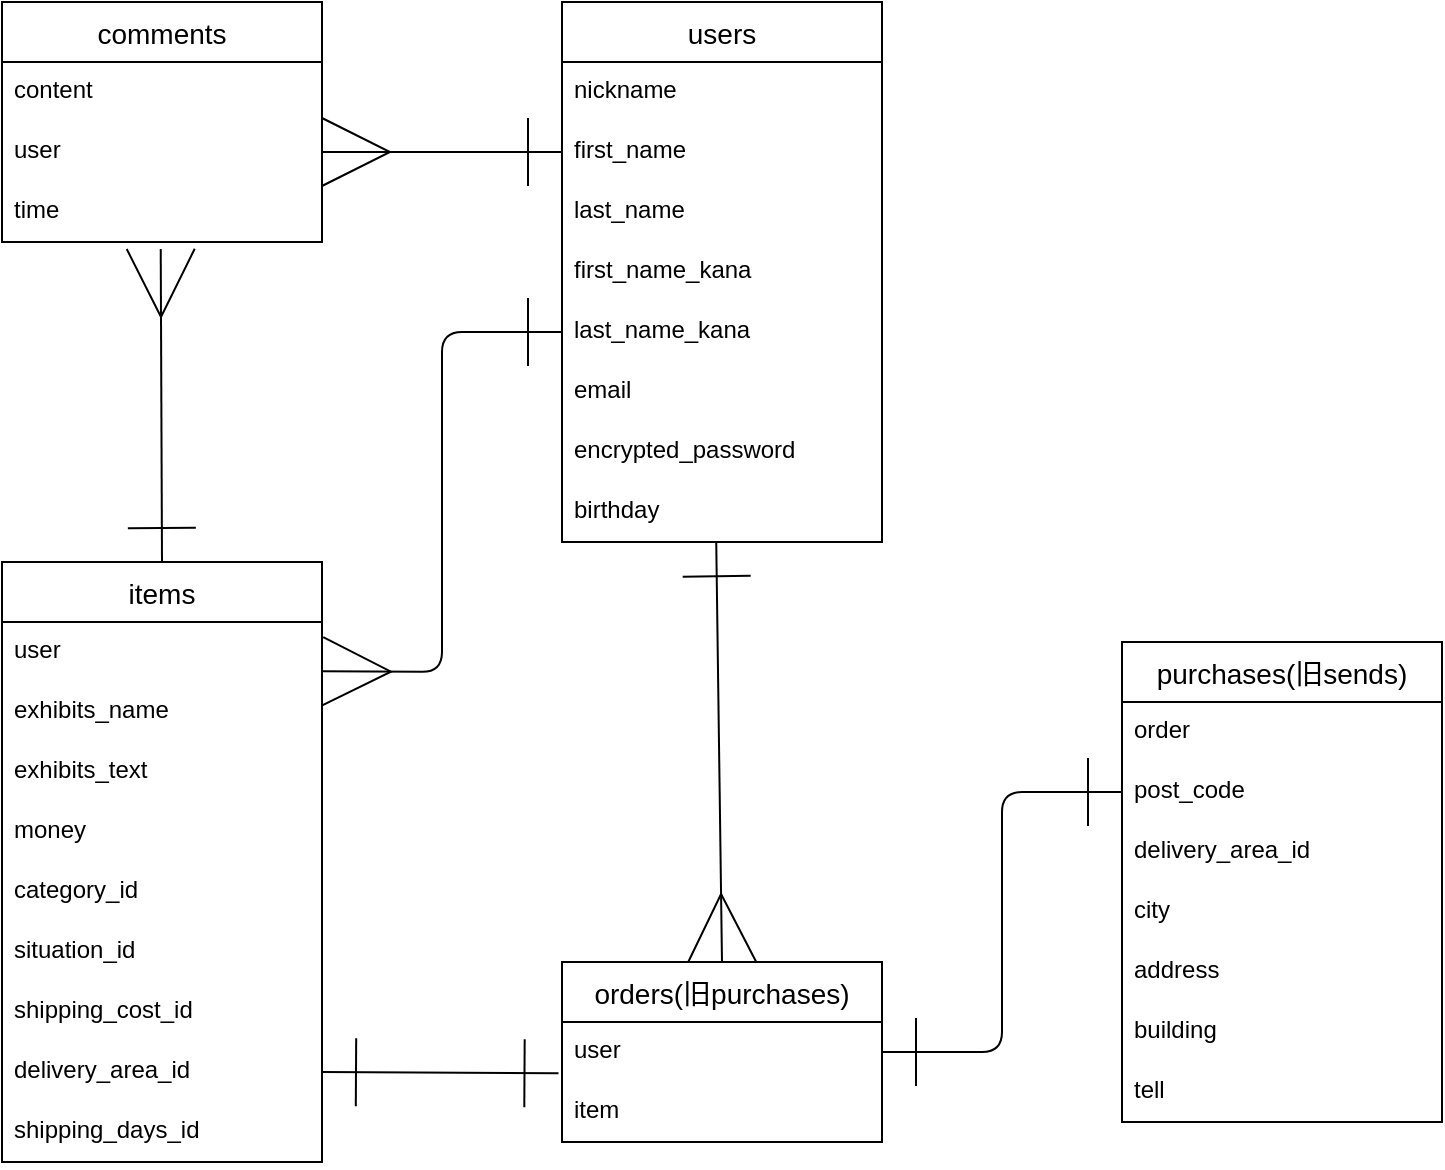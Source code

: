 <mxfile>
    <diagram id="Xv1QW5LkKN3sKNip6Yky" name="ページ1">
        <mxGraphModel dx="728" dy="680" grid="1" gridSize="10" guides="1" tooltips="1" connect="1" arrows="1" fold="1" page="1" pageScale="1" pageWidth="827" pageHeight="1169" math="0" shadow="0">
            <root>
                <mxCell id="0"/>
                <mxCell id="1" parent="0"/>
                <mxCell id="FqSdq_unXOm1gZpQBiZs-73" style="edgeStyle=none;html=1;exitX=0.5;exitY=0;exitDx=0;exitDy=0;entryX=0.496;entryY=1.115;entryDx=0;entryDy=0;entryPerimeter=0;fontSize=14;startArrow=ERone;startFill=0;endArrow=ERmany;endFill=0;startSize=32;endSize=32;strokeWidth=1;" parent="1" source="15" target="26" edge="1">
                    <mxGeometry relative="1" as="geometry"/>
                </mxCell>
                <mxCell id="15" value="items" style="swimlane;fontStyle=0;childLayout=stackLayout;horizontal=1;startSize=30;horizontalStack=0;resizeParent=1;resizeParentMax=0;resizeLast=0;collapsible=1;marginBottom=0;align=center;fontSize=14;" parent="1" vertex="1">
                    <mxGeometry x="80" y="400" width="160" height="300" as="geometry"/>
                </mxCell>
                <mxCell id="16" value="user" style="text;strokeColor=none;fillColor=none;spacingLeft=4;spacingRight=4;overflow=hidden;rotatable=0;points=[[0,0.5],[1,0.5]];portConstraint=eastwest;fontSize=12;" parent="15" vertex="1">
                    <mxGeometry y="30" width="160" height="30" as="geometry"/>
                </mxCell>
                <mxCell id="17" value="exhibits_name" style="text;strokeColor=none;fillColor=none;spacingLeft=4;spacingRight=4;overflow=hidden;rotatable=0;points=[[0,0.5],[1,0.5]];portConstraint=eastwest;fontSize=12;" parent="15" vertex="1">
                    <mxGeometry y="60" width="160" height="30" as="geometry"/>
                </mxCell>
                <mxCell id="18" value="exhibits_text" style="text;strokeColor=none;fillColor=none;spacingLeft=4;spacingRight=4;overflow=hidden;rotatable=0;points=[[0,0.5],[1,0.5]];portConstraint=eastwest;fontSize=12;" parent="15" vertex="1">
                    <mxGeometry y="90" width="160" height="30" as="geometry"/>
                </mxCell>
                <mxCell id="40" value="money" style="text;strokeColor=none;fillColor=none;spacingLeft=4;spacingRight=4;overflow=hidden;rotatable=0;points=[[0,0.5],[1,0.5]];portConstraint=eastwest;fontSize=12;" parent="15" vertex="1">
                    <mxGeometry y="120" width="160" height="30" as="geometry"/>
                </mxCell>
                <mxCell id="FqSdq_unXOm1gZpQBiZs-56" value="category_id" style="text;strokeColor=none;fillColor=none;spacingLeft=4;spacingRight=4;overflow=hidden;rotatable=0;points=[[0,0.5],[1,0.5]];portConstraint=eastwest;fontSize=12;" parent="15" vertex="1">
                    <mxGeometry y="150" width="160" height="30" as="geometry"/>
                </mxCell>
                <mxCell id="FqSdq_unXOm1gZpQBiZs-57" value="situation_id" style="text;strokeColor=none;fillColor=none;spacingLeft=4;spacingRight=4;overflow=hidden;rotatable=0;points=[[0,0.5],[1,0.5]];portConstraint=eastwest;fontSize=12;" parent="15" vertex="1">
                    <mxGeometry y="180" width="160" height="30" as="geometry"/>
                </mxCell>
                <mxCell id="FqSdq_unXOm1gZpQBiZs-58" value="shipping_cost_id" style="text;strokeColor=none;fillColor=none;spacingLeft=4;spacingRight=4;overflow=hidden;rotatable=0;points=[[0,0.5],[1,0.5]];portConstraint=eastwest;fontSize=12;" parent="15" vertex="1">
                    <mxGeometry y="210" width="160" height="30" as="geometry"/>
                </mxCell>
                <mxCell id="FqSdq_unXOm1gZpQBiZs-59" value="delivery_area_id" style="text;strokeColor=none;fillColor=none;spacingLeft=4;spacingRight=4;overflow=hidden;rotatable=0;points=[[0,0.5],[1,0.5]];portConstraint=eastwest;fontSize=12;" parent="15" vertex="1">
                    <mxGeometry y="240" width="160" height="30" as="geometry"/>
                </mxCell>
                <mxCell id="FqSdq_unXOm1gZpQBiZs-61" value="shipping_days_id" style="text;strokeColor=none;fillColor=none;spacingLeft=4;spacingRight=4;overflow=hidden;rotatable=0;points=[[0,0.5],[1,0.5]];portConstraint=eastwest;fontSize=12;" parent="15" vertex="1">
                    <mxGeometry y="270" width="160" height="30" as="geometry"/>
                </mxCell>
                <mxCell id="19" value="users" style="swimlane;fontStyle=0;childLayout=stackLayout;horizontal=1;startSize=30;horizontalStack=0;resizeParent=1;resizeParentMax=0;resizeLast=0;collapsible=1;marginBottom=0;align=center;fontSize=14;" parent="1" vertex="1">
                    <mxGeometry x="360" y="120" width="160" height="270" as="geometry">
                        <mxRectangle x="280" y="40" width="70" height="30" as="alternateBounds"/>
                    </mxGeometry>
                </mxCell>
                <mxCell id="34" value="nickname" style="text;strokeColor=none;fillColor=none;spacingLeft=4;spacingRight=4;overflow=hidden;rotatable=0;points=[[0,0.5],[1,0.5]];portConstraint=eastwest;fontSize=12;verticalAlign=top;" parent="19" vertex="1">
                    <mxGeometry y="30" width="160" height="30" as="geometry"/>
                </mxCell>
                <mxCell id="36" value="first_name" style="text;strokeColor=none;fillColor=none;spacingLeft=4;spacingRight=4;overflow=hidden;rotatable=0;points=[[0,0.5],[1,0.5]];portConstraint=eastwest;fontSize=12;verticalAlign=top;" parent="19" vertex="1">
                    <mxGeometry y="60" width="160" height="30" as="geometry"/>
                </mxCell>
                <mxCell id="37" value="last_name" style="text;strokeColor=none;fillColor=none;spacingLeft=4;spacingRight=4;overflow=hidden;rotatable=0;points=[[0,0.5],[1,0.5]];portConstraint=eastwest;fontSize=12;verticalAlign=top;" parent="19" vertex="1">
                    <mxGeometry y="90" width="160" height="30" as="geometry"/>
                </mxCell>
                <mxCell id="FqSdq_unXOm1gZpQBiZs-81" value="first_name_kana" style="text;strokeColor=none;fillColor=none;spacingLeft=4;spacingRight=4;overflow=hidden;rotatable=0;points=[[0,0.5],[1,0.5]];portConstraint=eastwest;fontSize=12;verticalAlign=top;" parent="19" vertex="1">
                    <mxGeometry y="120" width="160" height="30" as="geometry"/>
                </mxCell>
                <mxCell id="FqSdq_unXOm1gZpQBiZs-80" value="last_name_kana" style="text;strokeColor=none;fillColor=none;spacingLeft=4;spacingRight=4;overflow=hidden;rotatable=0;points=[[0,0.5],[1,0.5]];portConstraint=eastwest;fontSize=12;verticalAlign=top;" parent="19" vertex="1">
                    <mxGeometry y="150" width="160" height="30" as="geometry"/>
                </mxCell>
                <mxCell id="21" value="email" style="text;strokeColor=none;fillColor=none;spacingLeft=4;spacingRight=4;overflow=hidden;rotatable=0;points=[[0,0.5],[1,0.5]];portConstraint=eastwest;fontSize=12;verticalAlign=top;" parent="19" vertex="1">
                    <mxGeometry y="180" width="160" height="30" as="geometry"/>
                </mxCell>
                <mxCell id="22" value="encrypted_password" style="text;strokeColor=none;fillColor=none;spacingLeft=4;spacingRight=4;overflow=hidden;rotatable=0;points=[[0,0.5],[1,0.5]];portConstraint=eastwest;fontSize=12;" parent="19" vertex="1">
                    <mxGeometry y="210" width="160" height="30" as="geometry"/>
                </mxCell>
                <mxCell id="38" value="birthday" style="text;strokeColor=none;fillColor=none;spacingLeft=4;spacingRight=4;overflow=hidden;rotatable=0;points=[[0,0.5],[1,0.5]];portConstraint=eastwest;fontSize=12;verticalAlign=top;" parent="19" vertex="1">
                    <mxGeometry y="240" width="160" height="30" as="geometry"/>
                </mxCell>
                <mxCell id="23" value="comments" style="swimlane;fontStyle=0;childLayout=stackLayout;horizontal=1;startSize=30;horizontalStack=0;resizeParent=1;resizeParentMax=0;resizeLast=0;collapsible=1;marginBottom=0;align=center;fontSize=14;" parent="1" vertex="1">
                    <mxGeometry x="80" y="120" width="160" height="120" as="geometry"/>
                </mxCell>
                <mxCell id="24" value="content" style="text;strokeColor=none;fillColor=none;spacingLeft=4;spacingRight=4;overflow=hidden;rotatable=0;points=[[0,0.5],[1,0.5]];portConstraint=eastwest;fontSize=12;" parent="23" vertex="1">
                    <mxGeometry y="30" width="160" height="30" as="geometry"/>
                </mxCell>
                <mxCell id="25" value="user" style="text;strokeColor=none;fillColor=none;spacingLeft=4;spacingRight=4;overflow=hidden;rotatable=0;points=[[0,0.5],[1,0.5]];portConstraint=eastwest;fontSize=12;" parent="23" vertex="1">
                    <mxGeometry y="60" width="160" height="30" as="geometry"/>
                </mxCell>
                <mxCell id="26" value="time" style="text;strokeColor=none;fillColor=none;spacingLeft=4;spacingRight=4;overflow=hidden;rotatable=0;points=[[0,0.5],[1,0.5]];portConstraint=eastwest;fontSize=12;" parent="23" vertex="1">
                    <mxGeometry y="90" width="160" height="30" as="geometry"/>
                </mxCell>
                <mxCell id="49" value="orders(旧purchases)" style="swimlane;fontStyle=0;childLayout=stackLayout;horizontal=1;startSize=30;horizontalStack=0;resizeParent=1;resizeParentMax=0;resizeLast=0;collapsible=1;marginBottom=0;align=center;fontSize=14;" parent="1" vertex="1">
                    <mxGeometry x="360" y="600" width="160" height="90" as="geometry"/>
                </mxCell>
                <mxCell id="50" value="user" style="text;strokeColor=none;fillColor=none;spacingLeft=4;spacingRight=4;overflow=hidden;rotatable=0;points=[[0,0.5],[1,0.5]];portConstraint=eastwest;fontSize=12;" parent="49" vertex="1">
                    <mxGeometry y="30" width="160" height="30" as="geometry"/>
                </mxCell>
                <mxCell id="51" value="item" style="text;strokeColor=none;fillColor=none;spacingLeft=4;spacingRight=4;overflow=hidden;rotatable=0;points=[[0,0.5],[1,0.5]];portConstraint=eastwest;fontSize=12;" parent="49" vertex="1">
                    <mxGeometry y="60" width="160" height="30" as="geometry"/>
                </mxCell>
                <mxCell id="53" value="purchases(旧sends)" style="swimlane;fontStyle=0;childLayout=stackLayout;horizontal=1;startSize=30;horizontalStack=0;resizeParent=1;resizeParentMax=0;resizeLast=0;collapsible=1;marginBottom=0;align=center;fontSize=14;" parent="1" vertex="1">
                    <mxGeometry x="640" y="440" width="160" height="240" as="geometry"/>
                </mxCell>
                <mxCell id="55" value="order" style="text;strokeColor=none;fillColor=none;spacingLeft=4;spacingRight=4;overflow=hidden;rotatable=0;points=[[0,0.5],[1,0.5]];portConstraint=eastwest;fontSize=12;" parent="53" vertex="1">
                    <mxGeometry y="30" width="160" height="30" as="geometry"/>
                </mxCell>
                <mxCell id="FqSdq_unXOm1gZpQBiZs-68" value="post_code" style="text;strokeColor=none;fillColor=none;spacingLeft=4;spacingRight=4;overflow=hidden;rotatable=0;points=[[0,0.5],[1,0.5]];portConstraint=eastwest;fontSize=12;" parent="53" vertex="1">
                    <mxGeometry y="60" width="160" height="30" as="geometry"/>
                </mxCell>
                <mxCell id="FqSdq_unXOm1gZpQBiZs-67" value="delivery_area_id" style="text;strokeColor=none;fillColor=none;spacingLeft=4;spacingRight=4;overflow=hidden;rotatable=0;points=[[0,0.5],[1,0.5]];portConstraint=eastwest;fontSize=12;" parent="53" vertex="1">
                    <mxGeometry y="90" width="160" height="30" as="geometry"/>
                </mxCell>
                <mxCell id="FqSdq_unXOm1gZpQBiZs-66" value="city" style="text;strokeColor=none;fillColor=none;spacingLeft=4;spacingRight=4;overflow=hidden;rotatable=0;points=[[0,0.5],[1,0.5]];portConstraint=eastwest;fontSize=12;" parent="53" vertex="1">
                    <mxGeometry y="120" width="160" height="30" as="geometry"/>
                </mxCell>
                <mxCell id="FqSdq_unXOm1gZpQBiZs-65" value="address" style="text;strokeColor=none;fillColor=none;spacingLeft=4;spacingRight=4;overflow=hidden;rotatable=0;points=[[0,0.5],[1,0.5]];portConstraint=eastwest;fontSize=12;" parent="53" vertex="1">
                    <mxGeometry y="150" width="160" height="30" as="geometry"/>
                </mxCell>
                <mxCell id="FqSdq_unXOm1gZpQBiZs-64" value="building" style="text;strokeColor=none;fillColor=none;spacingLeft=4;spacingRight=4;overflow=hidden;rotatable=0;points=[[0,0.5],[1,0.5]];portConstraint=eastwest;fontSize=12;" parent="53" vertex="1">
                    <mxGeometry y="180" width="160" height="30" as="geometry"/>
                </mxCell>
                <mxCell id="FqSdq_unXOm1gZpQBiZs-63" value="tell" style="text;strokeColor=none;fillColor=none;spacingLeft=4;spacingRight=4;overflow=hidden;rotatable=0;points=[[0,0.5],[1,0.5]];portConstraint=eastwest;fontSize=12;" parent="53" vertex="1">
                    <mxGeometry y="210" width="160" height="30" as="geometry"/>
                </mxCell>
                <mxCell id="FqSdq_unXOm1gZpQBiZs-72" style="edgeStyle=none;html=1;exitX=0;exitY=0.5;exitDx=0;exitDy=0;entryX=1;entryY=0.5;entryDx=0;entryDy=0;fontSize=14;startArrow=ERone;startFill=0;endArrow=ERmany;endFill=0;startSize=32;endSize=32;strokeWidth=1;" parent="1" source="36" target="25" edge="1">
                    <mxGeometry relative="1" as="geometry"/>
                </mxCell>
                <mxCell id="FqSdq_unXOm1gZpQBiZs-75" style="edgeStyle=none;html=1;exitX=0;exitY=0.5;exitDx=0;exitDy=0;entryX=1.003;entryY=-0.181;entryDx=0;entryDy=0;entryPerimeter=0;fontSize=14;startArrow=ERone;startFill=0;endArrow=ERmany;endFill=0;startSize=32;endSize=32;strokeWidth=1;" parent="1" source="FqSdq_unXOm1gZpQBiZs-80" target="17" edge="1">
                    <mxGeometry relative="1" as="geometry">
                        <Array as="points">
                            <mxPoint x="300" y="285"/>
                            <mxPoint x="300" y="455"/>
                        </Array>
                    </mxGeometry>
                </mxCell>
                <mxCell id="FqSdq_unXOm1gZpQBiZs-76" style="edgeStyle=none;html=1;exitX=1;exitY=0.5;exitDx=0;exitDy=0;entryX=-0.011;entryY=-0.144;entryDx=0;entryDy=0;entryPerimeter=0;fontSize=14;startArrow=ERone;startFill=0;endArrow=ERone;endFill=0;startSize=32;endSize=32;strokeWidth=1;" parent="1" source="FqSdq_unXOm1gZpQBiZs-59" target="51" edge="1">
                    <mxGeometry relative="1" as="geometry"/>
                </mxCell>
                <mxCell id="FqSdq_unXOm1gZpQBiZs-78" style="edgeStyle=none;html=1;exitX=0.482;exitY=1.004;exitDx=0;exitDy=0;entryX=0.5;entryY=0;entryDx=0;entryDy=0;fontSize=14;startArrow=ERone;startFill=0;endArrow=ERmany;endFill=0;startSize=32;endSize=32;strokeWidth=1;exitPerimeter=0;" parent="1" source="38" target="49" edge="1">
                    <mxGeometry relative="1" as="geometry"/>
                </mxCell>
                <mxCell id="FqSdq_unXOm1gZpQBiZs-79" style="edgeStyle=none;html=1;exitX=1;exitY=0.5;exitDx=0;exitDy=0;entryX=0;entryY=0.5;entryDx=0;entryDy=0;fontSize=14;startArrow=ERone;startFill=0;endArrow=ERone;endFill=0;startSize=32;endSize=32;strokeWidth=1;" parent="1" source="50" target="FqSdq_unXOm1gZpQBiZs-68" edge="1">
                    <mxGeometry relative="1" as="geometry">
                        <Array as="points">
                            <mxPoint x="580" y="645"/>
                            <mxPoint x="580" y="515"/>
                        </Array>
                    </mxGeometry>
                </mxCell>
            </root>
        </mxGraphModel>
    </diagram>
</mxfile>